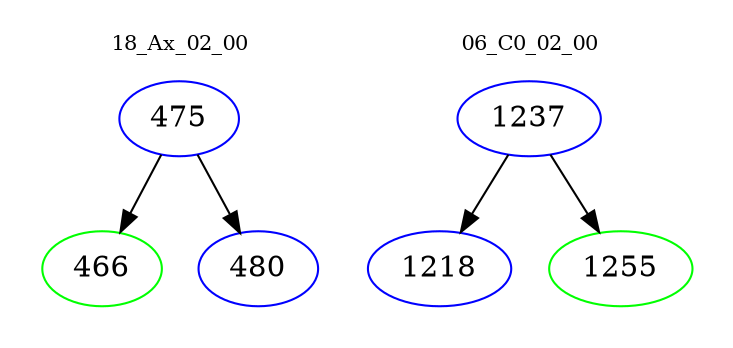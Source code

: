 digraph{
subgraph cluster_0 {
color = white
label = "18_Ax_02_00";
fontsize=10;
T0_475 [label="475", color="blue"]
T0_475 -> T0_466 [color="black"]
T0_466 [label="466", color="green"]
T0_475 -> T0_480 [color="black"]
T0_480 [label="480", color="blue"]
}
subgraph cluster_1 {
color = white
label = "06_C0_02_00";
fontsize=10;
T1_1237 [label="1237", color="blue"]
T1_1237 -> T1_1218 [color="black"]
T1_1218 [label="1218", color="blue"]
T1_1237 -> T1_1255 [color="black"]
T1_1255 [label="1255", color="green"]
}
}
